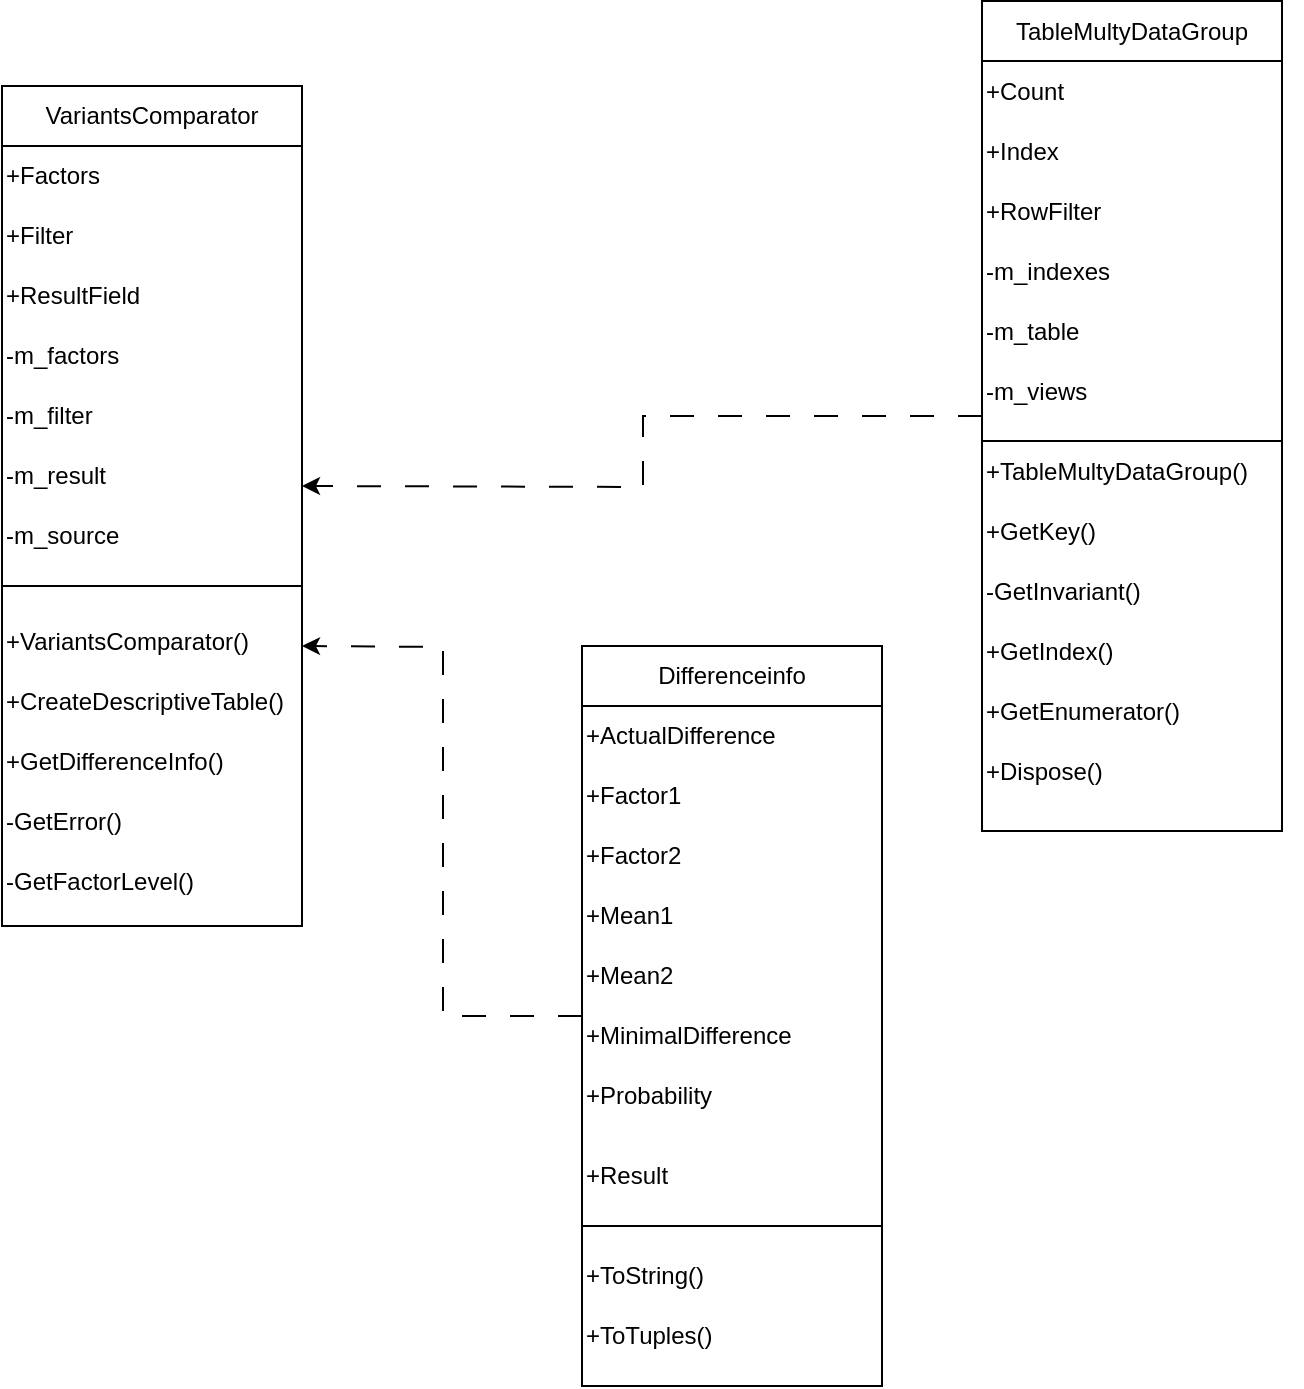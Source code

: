 <mxfile version="21.2.9" type="device">
  <diagram name="Page-1" id="0783ab3e-0a74-02c8-0abd-f7b4e66b4bec">
    <mxGraphModel dx="1434" dy="782" grid="1" gridSize="10" guides="1" tooltips="1" connect="1" arrows="1" fold="1" page="1" pageScale="1" pageWidth="850" pageHeight="1100" background="none" math="0" shadow="0">
      <root>
        <mxCell id="0" />
        <mxCell id="1" parent="0" />
        <mxCell id="nJuo1-nKrHgnGdHyOsjF-27" value="" style="rounded=0;whiteSpace=wrap;html=1;" vertex="1" parent="1">
          <mxGeometry x="120" y="100" width="150" height="420" as="geometry" />
        </mxCell>
        <mxCell id="nJuo1-nKrHgnGdHyOsjF-28" value="VariantsComparator" style="rounded=0;whiteSpace=wrap;html=1;" vertex="1" parent="1">
          <mxGeometry x="120" y="100" width="150" height="30" as="geometry" />
        </mxCell>
        <mxCell id="nJuo1-nKrHgnGdHyOsjF-30" value="+Factors" style="text;html=1;strokeColor=none;fillColor=none;align=left;verticalAlign=middle;whiteSpace=wrap;rounded=0;" vertex="1" parent="1">
          <mxGeometry x="120" y="130" width="110" height="30" as="geometry" />
        </mxCell>
        <mxCell id="nJuo1-nKrHgnGdHyOsjF-31" value="+Filter" style="text;html=1;strokeColor=none;fillColor=none;align=left;verticalAlign=middle;whiteSpace=wrap;rounded=0;" vertex="1" parent="1">
          <mxGeometry x="120" y="160" width="110" height="30" as="geometry" />
        </mxCell>
        <mxCell id="nJuo1-nKrHgnGdHyOsjF-32" value="+ResultField" style="text;html=1;strokeColor=none;fillColor=none;align=left;verticalAlign=middle;whiteSpace=wrap;rounded=0;" vertex="1" parent="1">
          <mxGeometry x="120" y="190" width="110" height="30" as="geometry" />
        </mxCell>
        <mxCell id="nJuo1-nKrHgnGdHyOsjF-33" value="-m_factors" style="text;html=1;strokeColor=none;fillColor=none;align=left;verticalAlign=middle;whiteSpace=wrap;rounded=0;" vertex="1" parent="1">
          <mxGeometry x="120" y="220" width="110" height="30" as="geometry" />
        </mxCell>
        <mxCell id="nJuo1-nKrHgnGdHyOsjF-34" value="-m_filter" style="text;html=1;strokeColor=none;fillColor=none;align=left;verticalAlign=middle;whiteSpace=wrap;rounded=0;" vertex="1" parent="1">
          <mxGeometry x="120" y="250" width="110" height="30" as="geometry" />
        </mxCell>
        <mxCell id="nJuo1-nKrHgnGdHyOsjF-35" value="-m_result" style="text;html=1;strokeColor=none;fillColor=none;align=left;verticalAlign=middle;whiteSpace=wrap;rounded=0;" vertex="1" parent="1">
          <mxGeometry x="120" y="280" width="110" height="30" as="geometry" />
        </mxCell>
        <mxCell id="nJuo1-nKrHgnGdHyOsjF-36" value="" style="endArrow=none;html=1;rounded=0;" edge="1" parent="1">
          <mxGeometry width="50" height="50" relative="1" as="geometry">
            <mxPoint x="120" y="350" as="sourcePoint" />
            <mxPoint x="270" y="350" as="targetPoint" />
          </mxGeometry>
        </mxCell>
        <mxCell id="nJuo1-nKrHgnGdHyOsjF-37" value="+CreateDescriptiveTable()" style="text;html=1;strokeColor=none;fillColor=none;align=left;verticalAlign=middle;whiteSpace=wrap;rounded=0;" vertex="1" parent="1">
          <mxGeometry x="120" y="392.5" width="160" height="30" as="geometry" />
        </mxCell>
        <mxCell id="nJuo1-nKrHgnGdHyOsjF-38" value="-GetError()" style="text;html=1;strokeColor=none;fillColor=none;align=left;verticalAlign=middle;whiteSpace=wrap;rounded=0;" vertex="1" parent="1">
          <mxGeometry x="120" y="452.5" width="160" height="30" as="geometry" />
        </mxCell>
        <mxCell id="nJuo1-nKrHgnGdHyOsjF-39" value="+GetDifferenceInfo()" style="text;html=1;strokeColor=none;fillColor=none;align=left;verticalAlign=middle;whiteSpace=wrap;rounded=0;" vertex="1" parent="1">
          <mxGeometry x="120" y="422.5" width="160" height="30" as="geometry" />
        </mxCell>
        <mxCell id="nJuo1-nKrHgnGdHyOsjF-40" value="-GetFactorLevel()" style="text;html=1;strokeColor=none;fillColor=none;align=left;verticalAlign=middle;whiteSpace=wrap;rounded=0;" vertex="1" parent="1">
          <mxGeometry x="120" y="482.5" width="160" height="30" as="geometry" />
        </mxCell>
        <mxCell id="nJuo1-nKrHgnGdHyOsjF-41" value="+VariantsComparator()" style="text;html=1;strokeColor=none;fillColor=none;align=left;verticalAlign=middle;whiteSpace=wrap;rounded=0;" vertex="1" parent="1">
          <mxGeometry x="120" y="362.5" width="160" height="30" as="geometry" />
        </mxCell>
        <mxCell id="nJuo1-nKrHgnGdHyOsjF-74" style="edgeStyle=orthogonalEdgeStyle;rounded=0;orthogonalLoop=1;jettySize=auto;html=1;dashed=1;dashPattern=12 12;" edge="1" parent="1" source="nJuo1-nKrHgnGdHyOsjF-42">
          <mxGeometry relative="1" as="geometry">
            <mxPoint x="270" y="300" as="targetPoint" />
          </mxGeometry>
        </mxCell>
        <mxCell id="nJuo1-nKrHgnGdHyOsjF-42" value="" style="rounded=0;whiteSpace=wrap;html=1;" vertex="1" parent="1">
          <mxGeometry x="610" y="57.5" width="150" height="415" as="geometry" />
        </mxCell>
        <mxCell id="nJuo1-nKrHgnGdHyOsjF-43" value="TableMultyDataGroup" style="rounded=0;whiteSpace=wrap;html=1;" vertex="1" parent="1">
          <mxGeometry x="610" y="57.5" width="150" height="30" as="geometry" />
        </mxCell>
        <mxCell id="nJuo1-nKrHgnGdHyOsjF-44" value="+Count" style="text;html=1;strokeColor=none;fillColor=none;align=left;verticalAlign=middle;whiteSpace=wrap;rounded=0;" vertex="1" parent="1">
          <mxGeometry x="610" y="87.5" width="110" height="30" as="geometry" />
        </mxCell>
        <mxCell id="nJuo1-nKrHgnGdHyOsjF-45" value="+Index" style="text;html=1;strokeColor=none;fillColor=none;align=left;verticalAlign=middle;whiteSpace=wrap;rounded=0;" vertex="1" parent="1">
          <mxGeometry x="610" y="117.5" width="110" height="30" as="geometry" />
        </mxCell>
        <mxCell id="nJuo1-nKrHgnGdHyOsjF-46" value="+RowFilter" style="text;html=1;strokeColor=none;fillColor=none;align=left;verticalAlign=middle;whiteSpace=wrap;rounded=0;" vertex="1" parent="1">
          <mxGeometry x="610" y="147.5" width="110" height="30" as="geometry" />
        </mxCell>
        <mxCell id="nJuo1-nKrHgnGdHyOsjF-47" value="-m_indexes" style="text;html=1;strokeColor=none;fillColor=none;align=left;verticalAlign=middle;whiteSpace=wrap;rounded=0;" vertex="1" parent="1">
          <mxGeometry x="610" y="177.5" width="110" height="30" as="geometry" />
        </mxCell>
        <mxCell id="nJuo1-nKrHgnGdHyOsjF-48" value="-m_table" style="text;html=1;strokeColor=none;fillColor=none;align=left;verticalAlign=middle;whiteSpace=wrap;rounded=0;" vertex="1" parent="1">
          <mxGeometry x="610" y="207.5" width="110" height="30" as="geometry" />
        </mxCell>
        <mxCell id="nJuo1-nKrHgnGdHyOsjF-49" value="-m_views" style="text;html=1;strokeColor=none;fillColor=none;align=left;verticalAlign=middle;whiteSpace=wrap;rounded=0;" vertex="1" parent="1">
          <mxGeometry x="610" y="237.5" width="110" height="30" as="geometry" />
        </mxCell>
        <mxCell id="nJuo1-nKrHgnGdHyOsjF-50" value="" style="endArrow=none;html=1;rounded=0;" edge="1" parent="1">
          <mxGeometry width="50" height="50" relative="1" as="geometry">
            <mxPoint x="610" y="277.5" as="sourcePoint" />
            <mxPoint x="760" y="277.5" as="targetPoint" />
          </mxGeometry>
        </mxCell>
        <mxCell id="nJuo1-nKrHgnGdHyOsjF-51" value="+GetKey()" style="text;html=1;strokeColor=none;fillColor=none;align=left;verticalAlign=middle;whiteSpace=wrap;rounded=0;" vertex="1" parent="1">
          <mxGeometry x="610" y="307.5" width="160" height="30" as="geometry" />
        </mxCell>
        <mxCell id="nJuo1-nKrHgnGdHyOsjF-52" value="+GetIndex()" style="text;html=1;strokeColor=none;fillColor=none;align=left;verticalAlign=middle;whiteSpace=wrap;rounded=0;" vertex="1" parent="1">
          <mxGeometry x="610" y="367.5" width="160" height="30" as="geometry" />
        </mxCell>
        <mxCell id="nJuo1-nKrHgnGdHyOsjF-53" value="-GetInvariant()" style="text;html=1;strokeColor=none;fillColor=none;align=left;verticalAlign=middle;whiteSpace=wrap;rounded=0;" vertex="1" parent="1">
          <mxGeometry x="610" y="337.5" width="160" height="30" as="geometry" />
        </mxCell>
        <mxCell id="nJuo1-nKrHgnGdHyOsjF-54" value="+GetEnumerator()" style="text;html=1;strokeColor=none;fillColor=none;align=left;verticalAlign=middle;whiteSpace=wrap;rounded=0;" vertex="1" parent="1">
          <mxGeometry x="610" y="397.5" width="160" height="30" as="geometry" />
        </mxCell>
        <mxCell id="nJuo1-nKrHgnGdHyOsjF-55" value="+TableMultyDataGroup()" style="text;html=1;strokeColor=none;fillColor=none;align=left;verticalAlign=middle;whiteSpace=wrap;rounded=0;" vertex="1" parent="1">
          <mxGeometry x="610" y="277.5" width="160" height="30" as="geometry" />
        </mxCell>
        <mxCell id="nJuo1-nKrHgnGdHyOsjF-56" value="+Dispose()" style="text;html=1;strokeColor=none;fillColor=none;align=left;verticalAlign=middle;whiteSpace=wrap;rounded=0;" vertex="1" parent="1">
          <mxGeometry x="610" y="427.5" width="160" height="30" as="geometry" />
        </mxCell>
        <mxCell id="nJuo1-nKrHgnGdHyOsjF-73" style="edgeStyle=orthogonalEdgeStyle;rounded=0;orthogonalLoop=1;jettySize=auto;html=1;dashed=1;dashPattern=12 12;" edge="1" parent="1" source="nJuo1-nKrHgnGdHyOsjF-57">
          <mxGeometry relative="1" as="geometry">
            <mxPoint x="270" y="380" as="targetPoint" />
          </mxGeometry>
        </mxCell>
        <mxCell id="nJuo1-nKrHgnGdHyOsjF-57" value="" style="rounded=0;whiteSpace=wrap;html=1;" vertex="1" parent="1">
          <mxGeometry x="410" y="380" width="150" height="370" as="geometry" />
        </mxCell>
        <mxCell id="nJuo1-nKrHgnGdHyOsjF-58" value="Differenceinfo" style="rounded=0;whiteSpace=wrap;html=1;" vertex="1" parent="1">
          <mxGeometry x="410" y="380" width="150" height="30" as="geometry" />
        </mxCell>
        <mxCell id="nJuo1-nKrHgnGdHyOsjF-59" value="+ActualDifference" style="text;html=1;strokeColor=none;fillColor=none;align=left;verticalAlign=middle;whiteSpace=wrap;rounded=0;" vertex="1" parent="1">
          <mxGeometry x="410" y="410" width="110" height="30" as="geometry" />
        </mxCell>
        <mxCell id="nJuo1-nKrHgnGdHyOsjF-60" value="+Factor1" style="text;html=1;strokeColor=none;fillColor=none;align=left;verticalAlign=middle;whiteSpace=wrap;rounded=0;" vertex="1" parent="1">
          <mxGeometry x="410" y="440" width="110" height="30" as="geometry" />
        </mxCell>
        <mxCell id="nJuo1-nKrHgnGdHyOsjF-61" value="+Factor2" style="text;html=1;strokeColor=none;fillColor=none;align=left;verticalAlign=middle;whiteSpace=wrap;rounded=0;" vertex="1" parent="1">
          <mxGeometry x="410" y="470" width="110" height="30" as="geometry" />
        </mxCell>
        <mxCell id="nJuo1-nKrHgnGdHyOsjF-62" value="+Mean1" style="text;html=1;strokeColor=none;fillColor=none;align=left;verticalAlign=middle;whiteSpace=wrap;rounded=0;" vertex="1" parent="1">
          <mxGeometry x="410" y="500" width="110" height="30" as="geometry" />
        </mxCell>
        <mxCell id="nJuo1-nKrHgnGdHyOsjF-63" value="+Mean2" style="text;html=1;strokeColor=none;fillColor=none;align=left;verticalAlign=middle;whiteSpace=wrap;rounded=0;" vertex="1" parent="1">
          <mxGeometry x="410" y="530" width="110" height="30" as="geometry" />
        </mxCell>
        <mxCell id="nJuo1-nKrHgnGdHyOsjF-64" value="+MinimalDifference" style="text;html=1;strokeColor=none;fillColor=none;align=left;verticalAlign=middle;whiteSpace=wrap;rounded=0;" vertex="1" parent="1">
          <mxGeometry x="410" y="560" width="110" height="30" as="geometry" />
        </mxCell>
        <mxCell id="nJuo1-nKrHgnGdHyOsjF-65" value="" style="endArrow=none;html=1;rounded=0;" edge="1" parent="1">
          <mxGeometry width="50" height="50" relative="1" as="geometry">
            <mxPoint x="410" y="670" as="sourcePoint" />
            <mxPoint x="560" y="670" as="targetPoint" />
          </mxGeometry>
        </mxCell>
        <mxCell id="nJuo1-nKrHgnGdHyOsjF-66" value="+Result" style="text;html=1;strokeColor=none;fillColor=none;align=left;verticalAlign=middle;whiteSpace=wrap;rounded=0;" vertex="1" parent="1">
          <mxGeometry x="410" y="630" width="160" height="30" as="geometry" />
        </mxCell>
        <mxCell id="nJuo1-nKrHgnGdHyOsjF-67" value="+ToString()" style="text;html=1;strokeColor=none;fillColor=none;align=left;verticalAlign=middle;whiteSpace=wrap;rounded=0;" vertex="1" parent="1">
          <mxGeometry x="410" y="680" width="160" height="30" as="geometry" />
        </mxCell>
        <mxCell id="nJuo1-nKrHgnGdHyOsjF-69" value="+ToTuples()" style="text;html=1;strokeColor=none;fillColor=none;align=left;verticalAlign=middle;whiteSpace=wrap;rounded=0;" vertex="1" parent="1">
          <mxGeometry x="410" y="710" width="160" height="30" as="geometry" />
        </mxCell>
        <mxCell id="nJuo1-nKrHgnGdHyOsjF-70" value="+Probability" style="text;html=1;strokeColor=none;fillColor=none;align=left;verticalAlign=middle;whiteSpace=wrap;rounded=0;" vertex="1" parent="1">
          <mxGeometry x="410" y="590" width="160" height="30" as="geometry" />
        </mxCell>
        <mxCell id="nJuo1-nKrHgnGdHyOsjF-71" value="-m_source" style="text;html=1;strokeColor=none;fillColor=none;align=left;verticalAlign=middle;whiteSpace=wrap;rounded=0;" vertex="1" parent="1">
          <mxGeometry x="120" y="310" width="110" height="30" as="geometry" />
        </mxCell>
      </root>
    </mxGraphModel>
  </diagram>
</mxfile>
